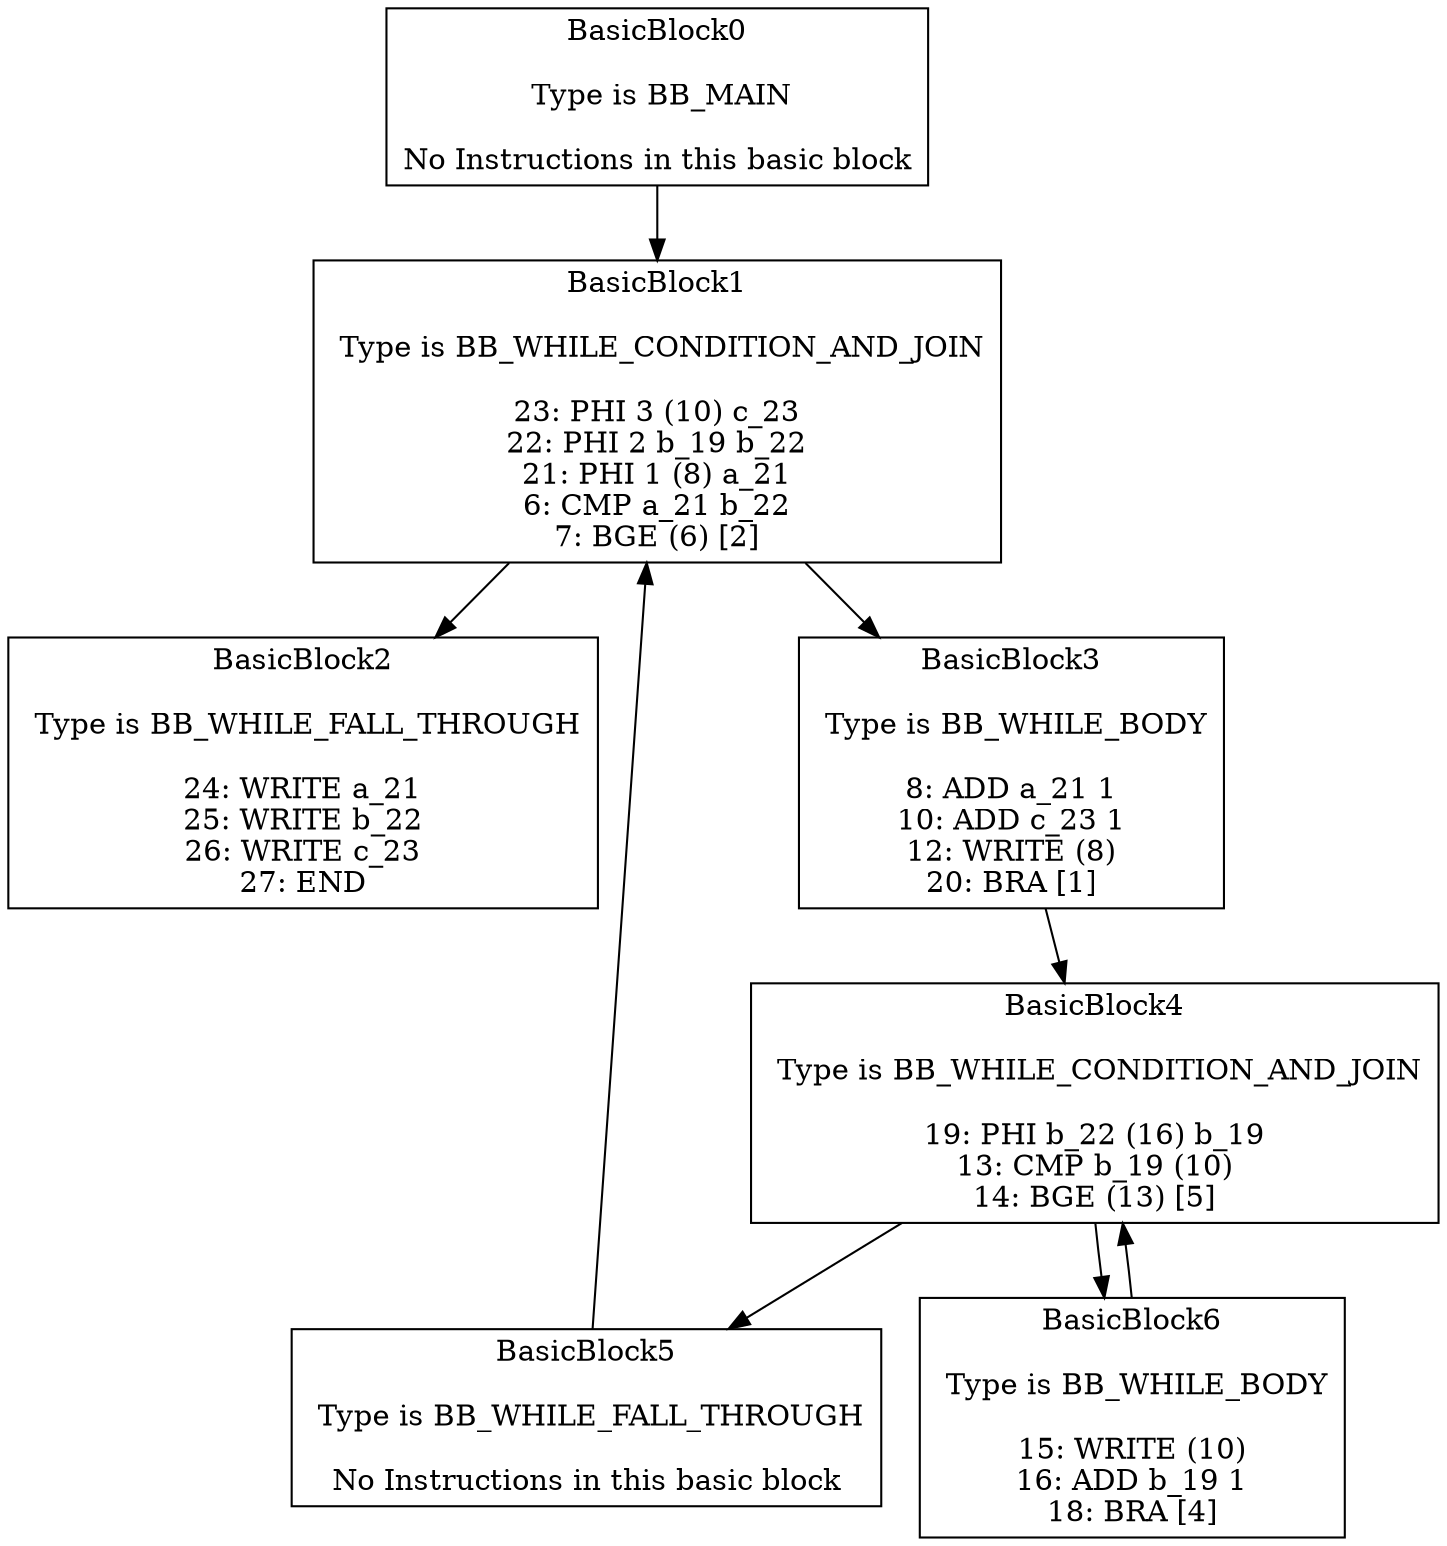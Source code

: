 digraph{
BasicBlock0 -> BasicBlock1
BasicBlock1 -> BasicBlock2
BasicBlock1 -> BasicBlock3
BasicBlock3 -> BasicBlock4
BasicBlock4 -> BasicBlock5
BasicBlock4 -> BasicBlock6
BasicBlock5 -> BasicBlock1
BasicBlock6 -> BasicBlock4
BasicBlock0[shape="box", label="BasicBlock0

 Type is BB_MAIN

No Instructions in this basic block
"]
BasicBlock1[shape="box", label="BasicBlock1

 Type is BB_WHILE_CONDITION_AND_JOIN

23: PHI 3 (10) c_23
22: PHI 2 b_19 b_22
21: PHI 1 (8) a_21
6: CMP a_21 b_22
7: BGE (6) [2]
"]
BasicBlock2[shape="box", label="BasicBlock2

 Type is BB_WHILE_FALL_THROUGH

24: WRITE a_21
25: WRITE b_22
26: WRITE c_23
27: END
"]
BasicBlock3[shape="box", label="BasicBlock3

 Type is BB_WHILE_BODY

8: ADD a_21 1
10: ADD c_23 1
12: WRITE (8)
20: BRA [1]
"]
BasicBlock4[shape="box", label="BasicBlock4

 Type is BB_WHILE_CONDITION_AND_JOIN

19: PHI b_22 (16) b_19
13: CMP b_19 (10)
14: BGE (13) [5]
"]
BasicBlock5[shape="box", label="BasicBlock5

 Type is BB_WHILE_FALL_THROUGH

No Instructions in this basic block
"]
BasicBlock6[shape="box", label="BasicBlock6

 Type is BB_WHILE_BODY

15: WRITE (10)
16: ADD b_19 1
18: BRA [4]
"]
}
